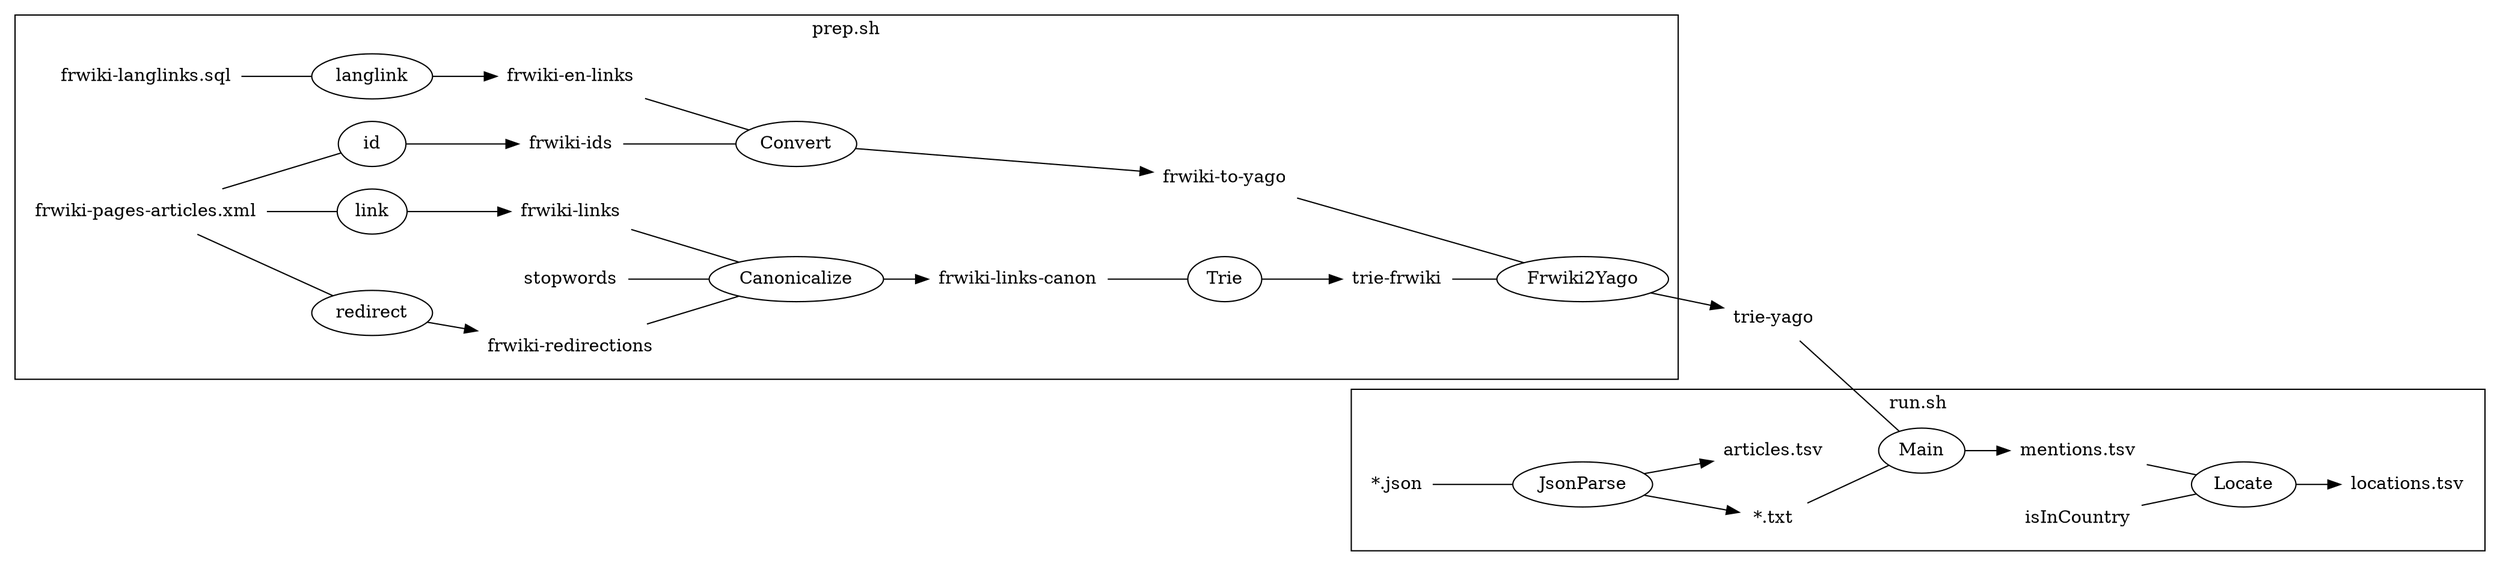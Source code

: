 digraph org {
  rankdir=LR;
  node [shape=none];
  <frwiki-pages-articles.xml>;
  <frwiki-langlinks.sql>;
  <stopwords>;
  <frwiki-links>;
  <frwiki-redirections>;
  <frwiki-ids>;
  <frwiki-en-links>;
  <frwiki-to-yago>;
  <frwiki-links-canon>;
  <trie-frwiki>;
  <frwiki-to-yago>;
  <trie-yago>;
  <*.json>;
  <*.txt>;
  <articles.tsv>;
  <mentions.tsv>;
  <isInCountry>;
  <locations.tsv>;
  node [shape=ellipse];
  subgraph clusterprep {
    label="prep.sh";
    <frwiki-pages-articles.xml> -> <link> [arrowhead=none];
    <link> -> <frwiki-links>;
    <stopwords> -> <Canonicalize> [arrowhead=none];
    <frwiki-links> -> <Canonicalize> [arrowhead=none];
    <frwiki-redirections> -> <Canonicalize> [arrowhead=none];
    <Canonicalize> -> <frwiki-links-canon>;
    <frwiki-langlinks.sql> -> <langlink> [arrowhead=none];
    <langlink> -> <frwiki-en-links>;
    <frwiki-pages-articles.xml> -> <redirect> [arrowhead=none];
    <redirect> -> <frwiki-redirections>;
    <frwiki-pages-articles.xml> -> <id> [arrowhead=none];
    <id> -> <frwiki-ids>;
    <frwiki-ids> -> <Convert> [arrowhead=none];
    <frwiki-en-links> -> <Convert> [arrowhead=none];
    <Convert> -> <frwiki-to-yago>;
    <frwiki-links-canon> -> <Trie> [arrowhead=none];
    <Trie> -> <trie-frwiki>;
    <trie-frwiki> -> <Frwiki2Yago> [arrowhead=none];
    <frwiki-to-yago> -> <Frwiki2Yago> [arrowhead=none];
  }
  <Frwiki2Yago> -> <trie-yago>;
  <trie-yago> -> <Main> [arrowhead=none];
  subgraph clusterrun {
    label="run.sh";
    <*.json> -> <JsonParse> [arrowhead=none];
    <JsonParse> -> <*.txt>;
    <JsonParse> -> <articles.tsv>;
    <*.txt> -> <Main> [arrowhead=none];
    <Main> -> <mentions.tsv>;
    <mentions.tsv> -> <Locate> [arrowhead=none];
    <isInCountry> -> <Locate> [arrowhead=none];
    <Locate> -> <locations.tsv>;
  }
}
